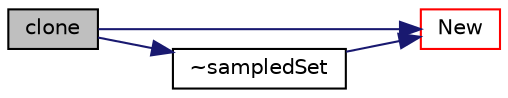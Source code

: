digraph "clone"
{
  bgcolor="transparent";
  edge [fontname="Helvetica",fontsize="10",labelfontname="Helvetica",labelfontsize="10"];
  node [fontname="Helvetica",fontsize="10",shape=record];
  rankdir="LR";
  Node1 [label="clone",height=0.2,width=0.4,color="black", fillcolor="grey75", style="filled", fontcolor="black"];
  Node1 -> Node2 [color="midnightblue",fontsize="10",style="solid",fontname="Helvetica"];
  Node2 [label="New",height=0.2,width=0.4,color="red",URL="$a02293.html#ada07e0122f74ef1e89c399515744d472",tooltip="Return a reference to the selected sampledSet. "];
  Node1 -> Node3 [color="midnightblue",fontsize="10",style="solid",fontname="Helvetica"];
  Node3 [label="~sampledSet",height=0.2,width=0.4,color="black",URL="$a02293.html#a6b7d8e31bf4866cf3c3ce8cef566a3f7",tooltip="Destructor. "];
  Node3 -> Node2 [color="midnightblue",fontsize="10",style="solid",fontname="Helvetica"];
}
